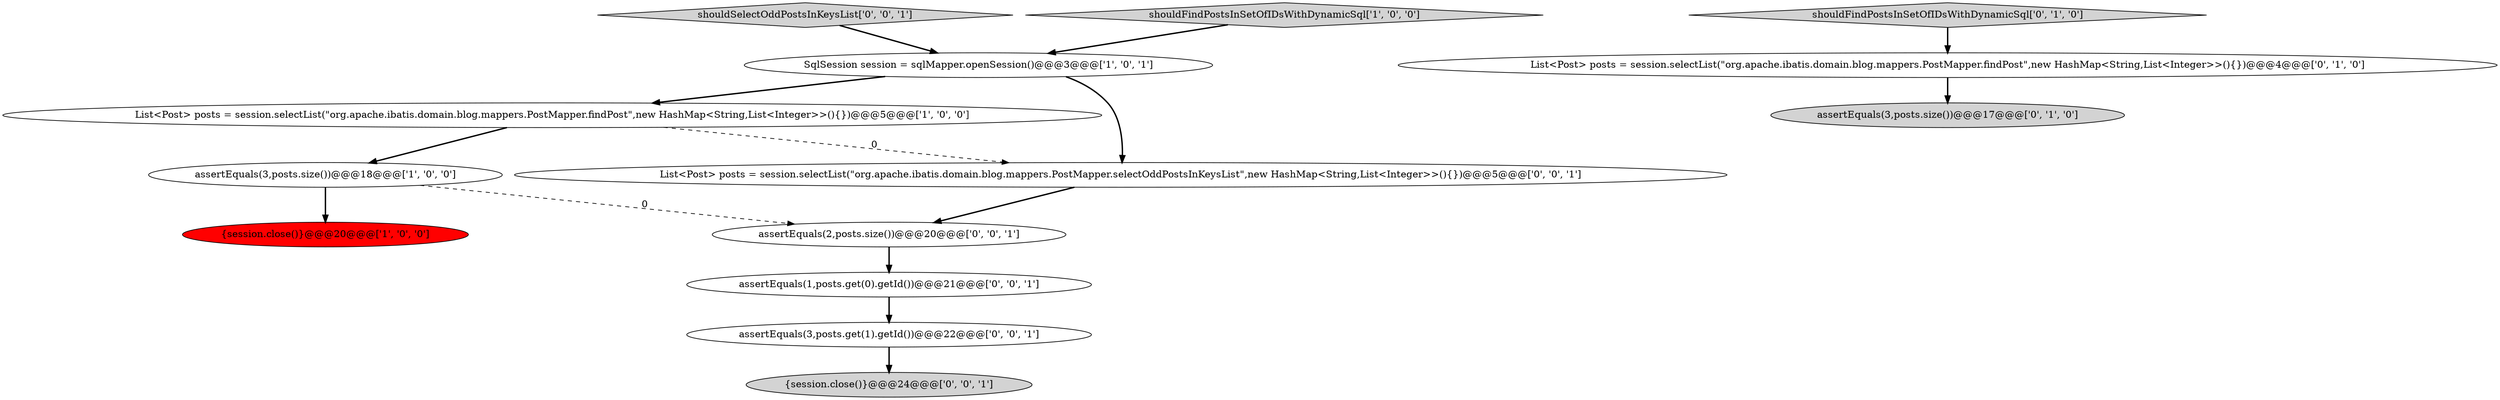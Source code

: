 digraph {
8 [style = filled, label = "{session.close()}@@@24@@@['0', '0', '1']", fillcolor = lightgray, shape = ellipse image = "AAA0AAABBB3BBB"];
10 [style = filled, label = "shouldSelectOddPostsInKeysList['0', '0', '1']", fillcolor = lightgray, shape = diamond image = "AAA0AAABBB3BBB"];
4 [style = filled, label = "List<Post> posts = session.selectList(\"org.apache.ibatis.domain.blog.mappers.PostMapper.findPost\",new HashMap<String,List<Integer>>(){})@@@5@@@['1', '0', '0']", fillcolor = white, shape = ellipse image = "AAA0AAABBB1BBB"];
1 [style = filled, label = "shouldFindPostsInSetOfIDsWithDynamicSql['1', '0', '0']", fillcolor = lightgray, shape = diamond image = "AAA0AAABBB1BBB"];
0 [style = filled, label = "{session.close()}@@@20@@@['1', '0', '0']", fillcolor = red, shape = ellipse image = "AAA1AAABBB1BBB"];
11 [style = filled, label = "List<Post> posts = session.selectList(\"org.apache.ibatis.domain.blog.mappers.PostMapper.selectOddPostsInKeysList\",new HashMap<String,List<Integer>>(){})@@@5@@@['0', '0', '1']", fillcolor = white, shape = ellipse image = "AAA0AAABBB3BBB"];
3 [style = filled, label = "SqlSession session = sqlMapper.openSession()@@@3@@@['1', '0', '1']", fillcolor = white, shape = ellipse image = "AAA0AAABBB1BBB"];
6 [style = filled, label = "shouldFindPostsInSetOfIDsWithDynamicSql['0', '1', '0']", fillcolor = lightgray, shape = diamond image = "AAA0AAABBB2BBB"];
9 [style = filled, label = "assertEquals(1,posts.get(0).getId())@@@21@@@['0', '0', '1']", fillcolor = white, shape = ellipse image = "AAA0AAABBB3BBB"];
2 [style = filled, label = "assertEquals(3,posts.size())@@@18@@@['1', '0', '0']", fillcolor = white, shape = ellipse image = "AAA0AAABBB1BBB"];
12 [style = filled, label = "assertEquals(2,posts.size())@@@20@@@['0', '0', '1']", fillcolor = white, shape = ellipse image = "AAA0AAABBB3BBB"];
5 [style = filled, label = "List<Post> posts = session.selectList(\"org.apache.ibatis.domain.blog.mappers.PostMapper.findPost\",new HashMap<String,List<Integer>>(){})@@@4@@@['0', '1', '0']", fillcolor = white, shape = ellipse image = "AAA0AAABBB2BBB"];
13 [style = filled, label = "assertEquals(3,posts.get(1).getId())@@@22@@@['0', '0', '1']", fillcolor = white, shape = ellipse image = "AAA0AAABBB3BBB"];
7 [style = filled, label = "assertEquals(3,posts.size())@@@17@@@['0', '1', '0']", fillcolor = lightgray, shape = ellipse image = "AAA0AAABBB2BBB"];
1->3 [style = bold, label=""];
3->11 [style = bold, label=""];
5->7 [style = bold, label=""];
2->12 [style = dashed, label="0"];
6->5 [style = bold, label=""];
10->3 [style = bold, label=""];
2->0 [style = bold, label=""];
11->12 [style = bold, label=""];
4->2 [style = bold, label=""];
4->11 [style = dashed, label="0"];
13->8 [style = bold, label=""];
12->9 [style = bold, label=""];
3->4 [style = bold, label=""];
9->13 [style = bold, label=""];
}
